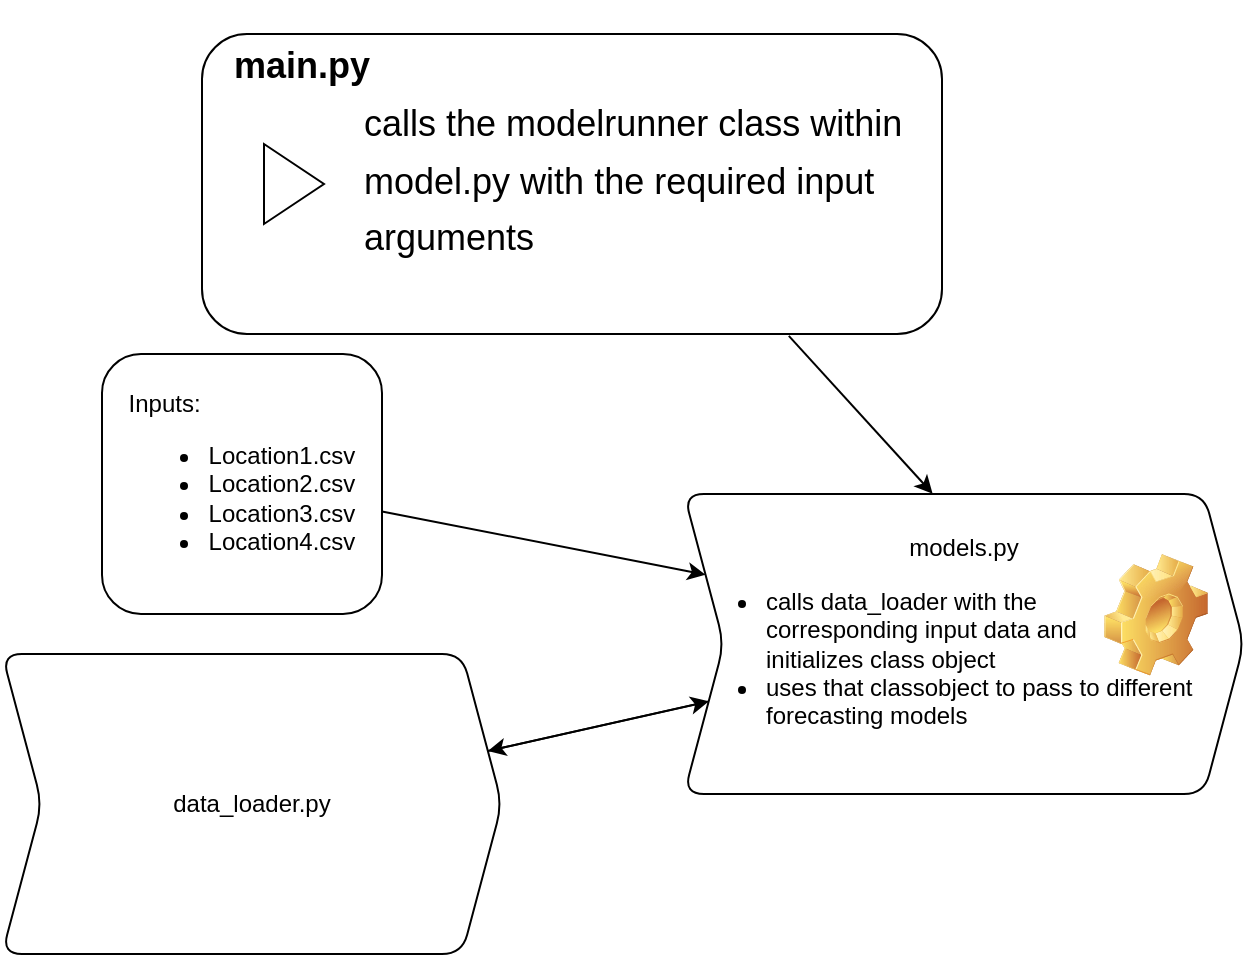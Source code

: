 <mxfile>
    <diagram id="-sDUFNYC1wwHkVODEfIZ" name="Page-1">
        <mxGraphModel dx="1033" dy="636" grid="1" gridSize="10" guides="1" tooltips="1" connect="1" arrows="1" fold="1" page="1" pageScale="1" pageWidth="850" pageHeight="1100" math="0" shadow="0">
            <root>
                <mxCell id="0"/>
                <mxCell id="1" parent="0"/>
                <mxCell id="17" value="" style="edgeStyle=none;html=1;" edge="1" parent="1" source="9" target="3">
                    <mxGeometry relative="1" as="geometry"/>
                </mxCell>
                <mxCell id="9" value="models.py&lt;div&gt;&lt;ul&gt;&lt;li style=&quot;text-align: left;&quot;&gt;calls data_loader with the &lt;br&gt;corresponding input data and&lt;br&gt;initializes class object&lt;/li&gt;&lt;li style=&quot;text-align: left;&quot;&gt;uses that classobject to pass to different forecasting models&lt;/li&gt;&lt;/ul&gt;&lt;/div&gt;" style="shape=step;perimeter=stepPerimeter;whiteSpace=wrap;html=1;fixedSize=1;rounded=1;" vertex="1" parent="1">
                    <mxGeometry x="520" y="290" width="280" height="150" as="geometry"/>
                </mxCell>
                <mxCell id="12" style="edgeStyle=none;html=1;exitX=0.793;exitY=1.006;exitDx=0;exitDy=0;exitPerimeter=0;entryX=0.444;entryY=-0.001;entryDx=0;entryDy=0;entryPerimeter=0;" edge="1" parent="1" source="6" target="9">
                    <mxGeometry relative="1" as="geometry">
                        <mxPoint x="690" y="280" as="targetPoint"/>
                    </mxGeometry>
                </mxCell>
                <mxCell id="6" value="&lt;h1 style=&quot;text-align: left;&quot;&gt;&lt;font style=&quot;font-size: 18px;&quot;&gt;&amp;nbsp; &amp;nbsp;main.py&lt;br&gt;&lt;/font&gt;&lt;font style=&quot;background-color: transparent; font-weight: normal; font-size: 18px;&quot;&gt;&lt;span style=&quot;white-space: pre;&quot;&gt;&#x9;&lt;/span&gt;&lt;span style=&quot;white-space: pre;&quot;&gt;&#x9;&lt;/span&gt;calls the modelrunner class within &lt;span style=&quot;white-space: pre;&quot;&gt;&#x9;&lt;/span&gt;&lt;span style=&quot;white-space: pre;&quot;&gt;&#x9;&lt;/span&gt;model.py with the required input &lt;span style=&quot;white-space: pre;&quot;&gt;&#x9;&lt;/span&gt;&lt;span style=&quot;white-space: pre;&quot;&gt;&#x9;&lt;/span&gt;arguments&amp;nbsp;&lt;/font&gt;&lt;span style=&quot;background-color: transparent; font-size: 12px; font-weight: normal;&quot;&gt;&amp;nbsp; &amp;nbsp; &amp;nbsp;&amp;nbsp;&lt;/span&gt;&lt;/h1&gt;&lt;div style=&quot;text-align: left;&quot;&gt;&lt;font style=&quot;font-size: 18px;&quot;&gt;&lt;br&gt;&lt;/font&gt;&lt;/div&gt;&lt;div style=&quot;text-align: left;&quot;&gt;&lt;br&gt;&lt;/div&gt;" style="rounded=1;whiteSpace=wrap;html=1;shadow=0;" vertex="1" parent="1">
                    <mxGeometry x="279" y="60" width="370" height="150" as="geometry"/>
                </mxCell>
                <mxCell id="4" value="" style="edgeStyle=none;html=1;entryX=0;entryY=0.25;entryDx=0;entryDy=0;" edge="1" parent="1" source="2" target="9">
                    <mxGeometry relative="1" as="geometry"/>
                </mxCell>
                <mxCell id="2" value="&lt;div style=&quot;text-align: left;&quot;&gt;&lt;span style=&quot;background-color: transparent;&quot;&gt;Inputs:&lt;/span&gt;&lt;/div&gt;&lt;div&gt;&lt;ul&gt;&lt;li&gt;Location1.csv&lt;/li&gt;&lt;li&gt;Location2.csv&lt;/li&gt;&lt;li&gt;Location3.csv&lt;/li&gt;&lt;li&gt;Location4.csv&lt;/li&gt;&lt;/ul&gt;&lt;/div&gt;" style="rounded=1;whiteSpace=wrap;html=1;" vertex="1" parent="1">
                    <mxGeometry x="229" y="220" width="140" height="130" as="geometry"/>
                </mxCell>
                <mxCell id="18" value="" style="edgeStyle=none;html=1;" edge="1" parent="1" source="3" target="9">
                    <mxGeometry relative="1" as="geometry"/>
                </mxCell>
                <mxCell id="3" value="data_loader.py" style="shape=step;perimeter=stepPerimeter;whiteSpace=wrap;html=1;fixedSize=1;rounded=1;" vertex="1" parent="1">
                    <mxGeometry x="179" y="370" width="250" height="150" as="geometry"/>
                </mxCell>
                <mxCell id="5" value="" style="shape=image;html=1;verticalLabelPosition=bottom;verticalAlign=top;imageAspect=1;aspect=fixed;image=img/clipart/Gear_128x128.png" vertex="1" parent="1">
                    <mxGeometry x="730" y="320" width="52" height="61" as="geometry"/>
                </mxCell>
                <mxCell id="16" value="" style="triangle;html=1;whiteSpace=wrap;" vertex="1" parent="1">
                    <mxGeometry x="310" y="115" width="30" height="40" as="geometry"/>
                </mxCell>
            </root>
        </mxGraphModel>
    </diagram>
</mxfile>